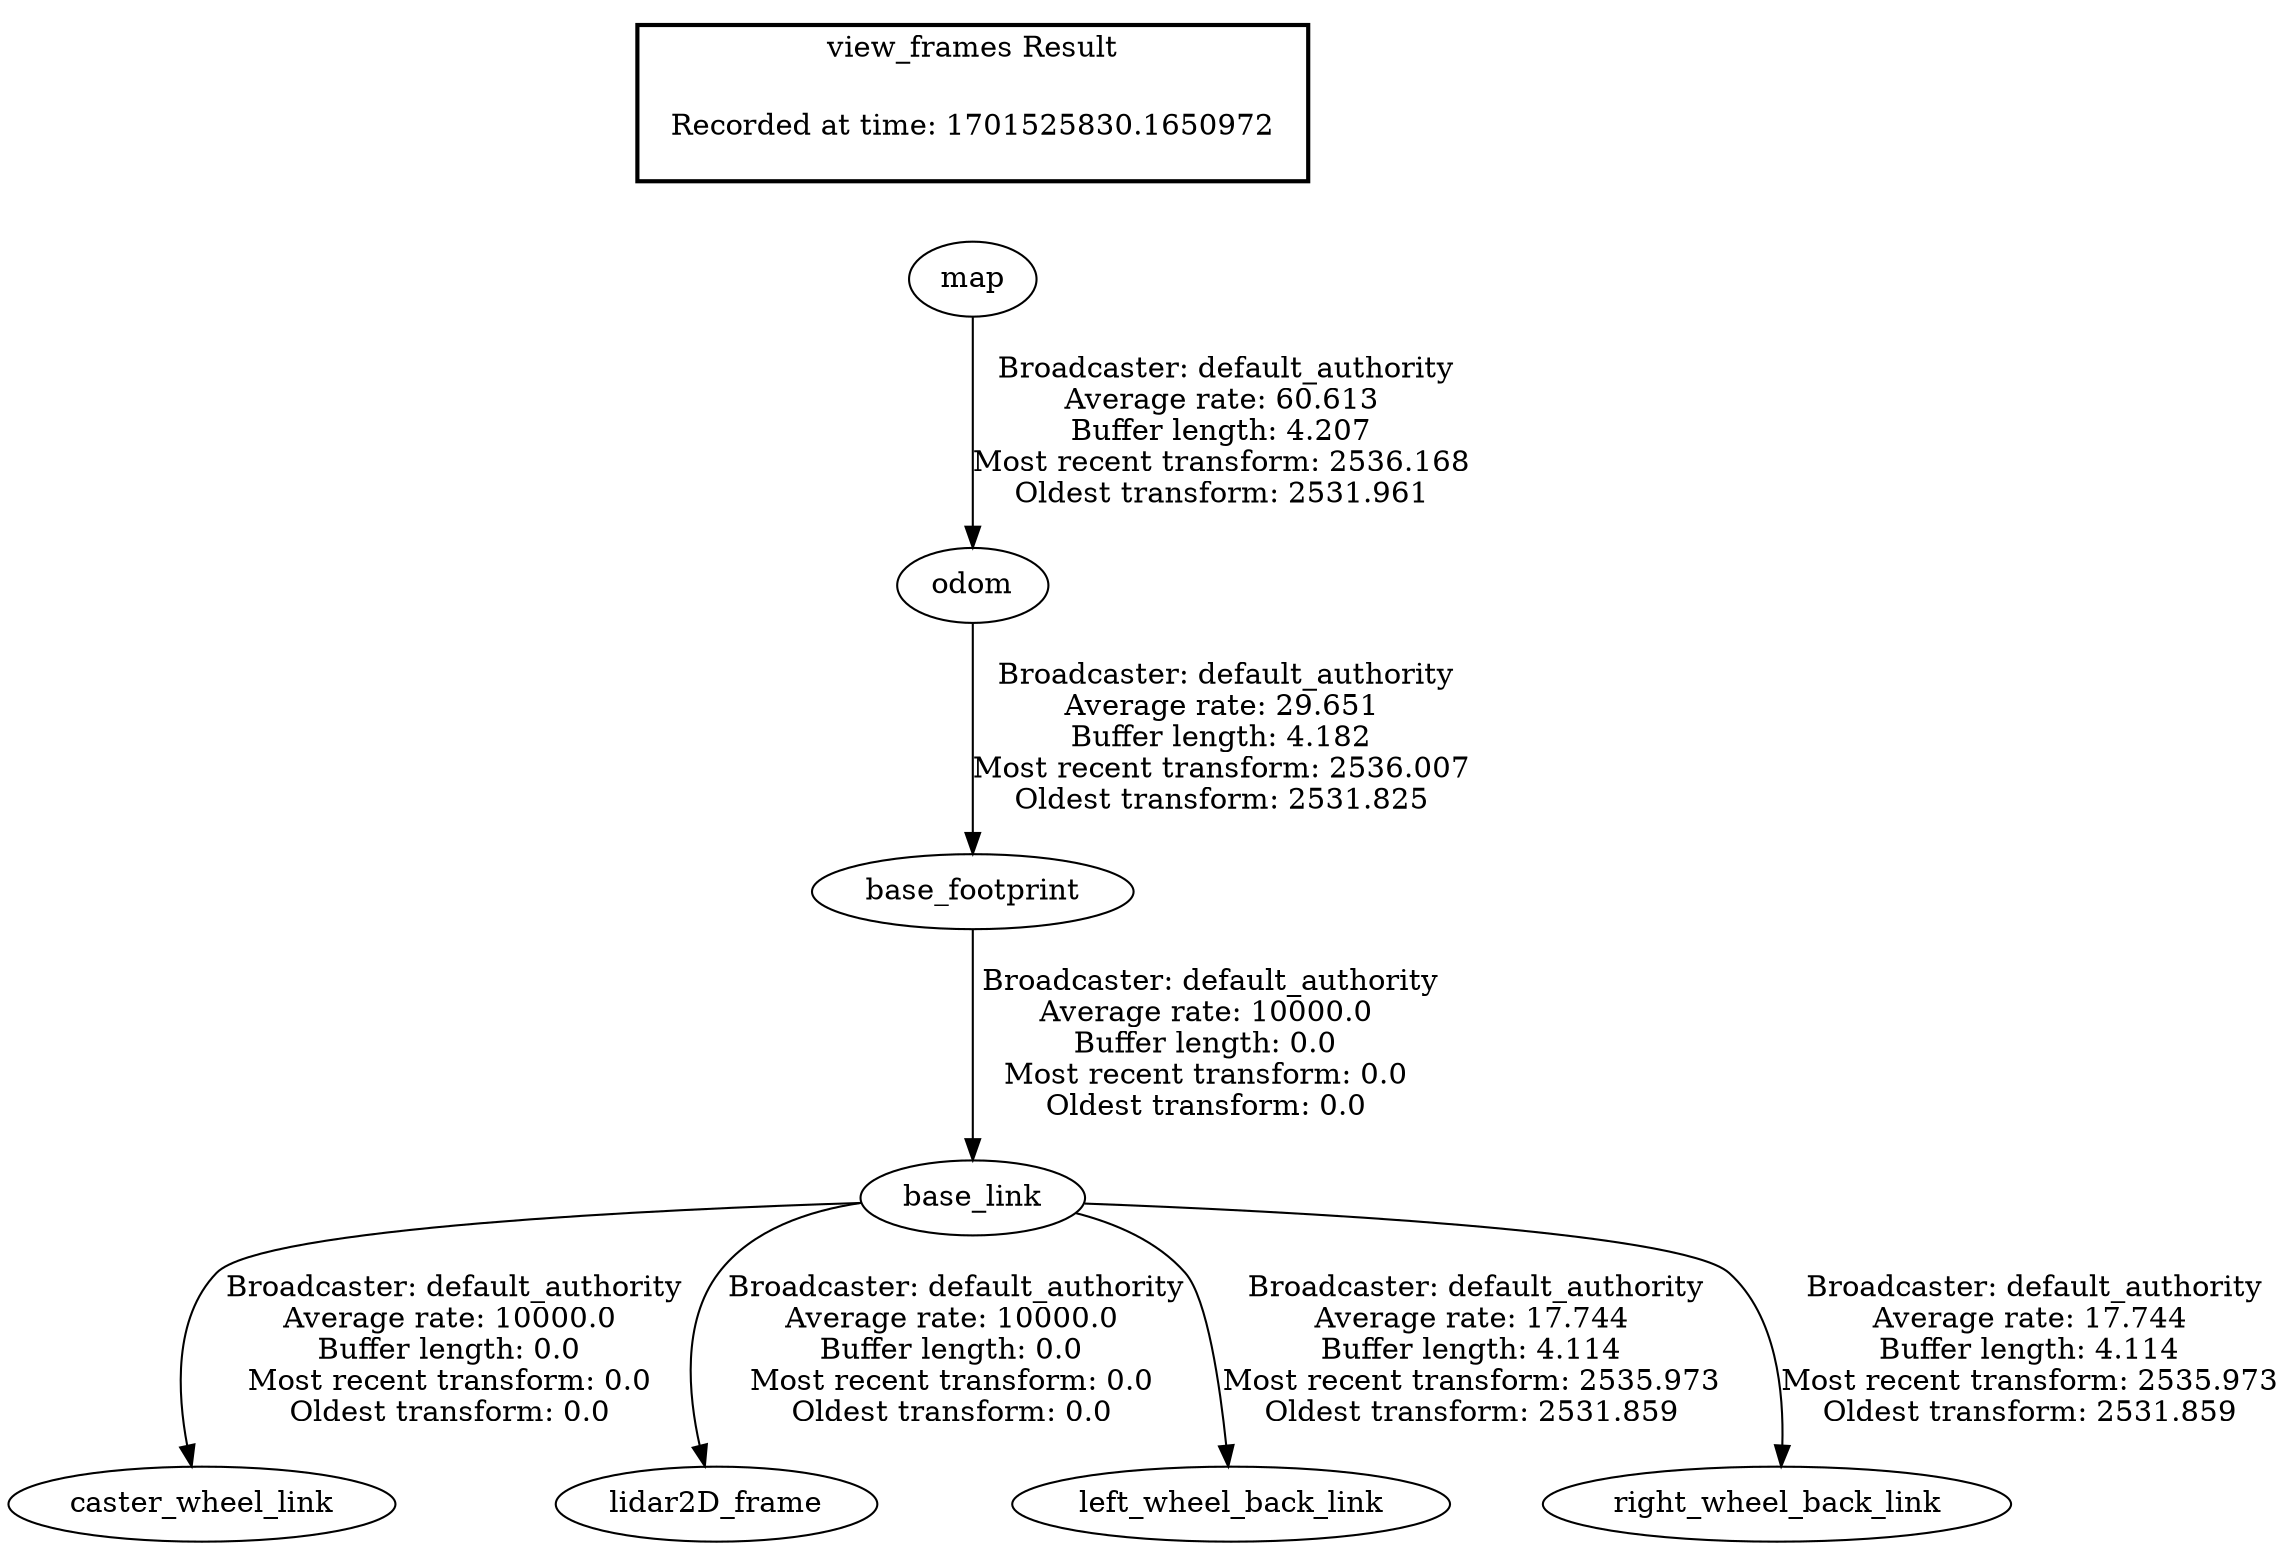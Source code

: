 digraph G {
"map" -> "odom"[label=" Broadcaster: default_authority\nAverage rate: 60.613\nBuffer length: 4.207\nMost recent transform: 2536.168\nOldest transform: 2531.961\n"];
"base_footprint" -> "base_link"[label=" Broadcaster: default_authority\nAverage rate: 10000.0\nBuffer length: 0.0\nMost recent transform: 0.0\nOldest transform: 0.0\n"];
"odom" -> "base_footprint"[label=" Broadcaster: default_authority\nAverage rate: 29.651\nBuffer length: 4.182\nMost recent transform: 2536.007\nOldest transform: 2531.825\n"];
"base_link" -> "caster_wheel_link"[label=" Broadcaster: default_authority\nAverage rate: 10000.0\nBuffer length: 0.0\nMost recent transform: 0.0\nOldest transform: 0.0\n"];
"base_link" -> "lidar2D_frame"[label=" Broadcaster: default_authority\nAverage rate: 10000.0\nBuffer length: 0.0\nMost recent transform: 0.0\nOldest transform: 0.0\n"];
"base_link" -> "left_wheel_back_link"[label=" Broadcaster: default_authority\nAverage rate: 17.744\nBuffer length: 4.114\nMost recent transform: 2535.973\nOldest transform: 2531.859\n"];
"base_link" -> "right_wheel_back_link"[label=" Broadcaster: default_authority\nAverage rate: 17.744\nBuffer length: 4.114\nMost recent transform: 2535.973\nOldest transform: 2531.859\n"];
edge [style=invis];
 subgraph cluster_legend { style=bold; color=black; label ="view_frames Result";
"Recorded at time: 1701525830.1650972"[ shape=plaintext ] ;
}->"map";
}